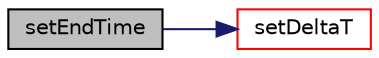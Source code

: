 digraph "setEndTime"
{
  bgcolor="transparent";
  edge [fontname="Helvetica",fontsize="10",labelfontname="Helvetica",labelfontsize="10"];
  node [fontname="Helvetica",fontsize="10",shape=record];
  rankdir="LR";
  Node1 [label="setEndTime",height=0.2,width=0.4,color="black", fillcolor="grey75", style="filled", fontcolor="black"];
  Node1 -> Node2 [color="midnightblue",fontsize="10",style="solid",fontname="Helvetica"];
  Node2 [label="setDeltaT",height=0.2,width=0.4,color="red",URL="$a02682.html#a833f3b083edbffb7721f96544f39291d",tooltip="Reset time step. "];
}
